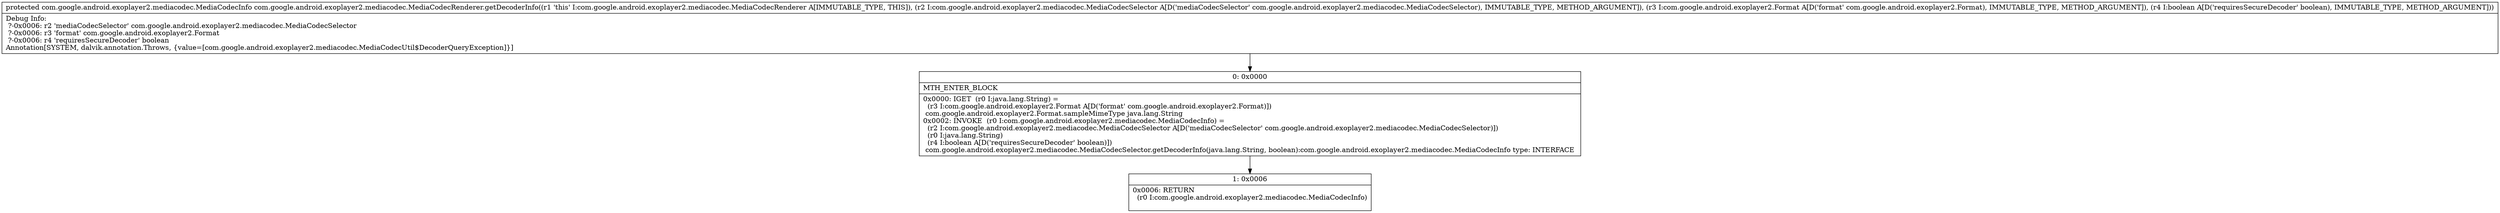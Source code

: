 digraph "CFG forcom.google.android.exoplayer2.mediacodec.MediaCodecRenderer.getDecoderInfo(Lcom\/google\/android\/exoplayer2\/mediacodec\/MediaCodecSelector;Lcom\/google\/android\/exoplayer2\/Format;Z)Lcom\/google\/android\/exoplayer2\/mediacodec\/MediaCodecInfo;" {
Node_0 [shape=record,label="{0\:\ 0x0000|MTH_ENTER_BLOCK\l|0x0000: IGET  (r0 I:java.lang.String) = \l  (r3 I:com.google.android.exoplayer2.Format A[D('format' com.google.android.exoplayer2.Format)])\l com.google.android.exoplayer2.Format.sampleMimeType java.lang.String \l0x0002: INVOKE  (r0 I:com.google.android.exoplayer2.mediacodec.MediaCodecInfo) = \l  (r2 I:com.google.android.exoplayer2.mediacodec.MediaCodecSelector A[D('mediaCodecSelector' com.google.android.exoplayer2.mediacodec.MediaCodecSelector)])\l  (r0 I:java.lang.String)\l  (r4 I:boolean A[D('requiresSecureDecoder' boolean)])\l com.google.android.exoplayer2.mediacodec.MediaCodecSelector.getDecoderInfo(java.lang.String, boolean):com.google.android.exoplayer2.mediacodec.MediaCodecInfo type: INTERFACE \l}"];
Node_1 [shape=record,label="{1\:\ 0x0006|0x0006: RETURN  \l  (r0 I:com.google.android.exoplayer2.mediacodec.MediaCodecInfo)\l \l}"];
MethodNode[shape=record,label="{protected com.google.android.exoplayer2.mediacodec.MediaCodecInfo com.google.android.exoplayer2.mediacodec.MediaCodecRenderer.getDecoderInfo((r1 'this' I:com.google.android.exoplayer2.mediacodec.MediaCodecRenderer A[IMMUTABLE_TYPE, THIS]), (r2 I:com.google.android.exoplayer2.mediacodec.MediaCodecSelector A[D('mediaCodecSelector' com.google.android.exoplayer2.mediacodec.MediaCodecSelector), IMMUTABLE_TYPE, METHOD_ARGUMENT]), (r3 I:com.google.android.exoplayer2.Format A[D('format' com.google.android.exoplayer2.Format), IMMUTABLE_TYPE, METHOD_ARGUMENT]), (r4 I:boolean A[D('requiresSecureDecoder' boolean), IMMUTABLE_TYPE, METHOD_ARGUMENT]))  | Debug Info:\l  ?\-0x0006: r2 'mediaCodecSelector' com.google.android.exoplayer2.mediacodec.MediaCodecSelector\l  ?\-0x0006: r3 'format' com.google.android.exoplayer2.Format\l  ?\-0x0006: r4 'requiresSecureDecoder' boolean\lAnnotation[SYSTEM, dalvik.annotation.Throws, \{value=[com.google.android.exoplayer2.mediacodec.MediaCodecUtil$DecoderQueryException]\}]\l}"];
MethodNode -> Node_0;
Node_0 -> Node_1;
}

